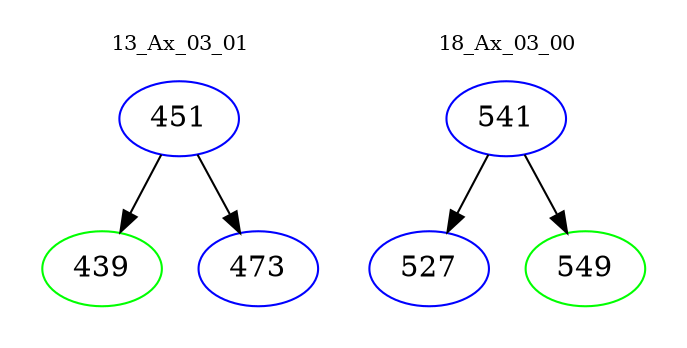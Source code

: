digraph{
subgraph cluster_0 {
color = white
label = "13_Ax_03_01";
fontsize=10;
T0_451 [label="451", color="blue"]
T0_451 -> T0_439 [color="black"]
T0_439 [label="439", color="green"]
T0_451 -> T0_473 [color="black"]
T0_473 [label="473", color="blue"]
}
subgraph cluster_1 {
color = white
label = "18_Ax_03_00";
fontsize=10;
T1_541 [label="541", color="blue"]
T1_541 -> T1_527 [color="black"]
T1_527 [label="527", color="blue"]
T1_541 -> T1_549 [color="black"]
T1_549 [label="549", color="green"]
}
}

